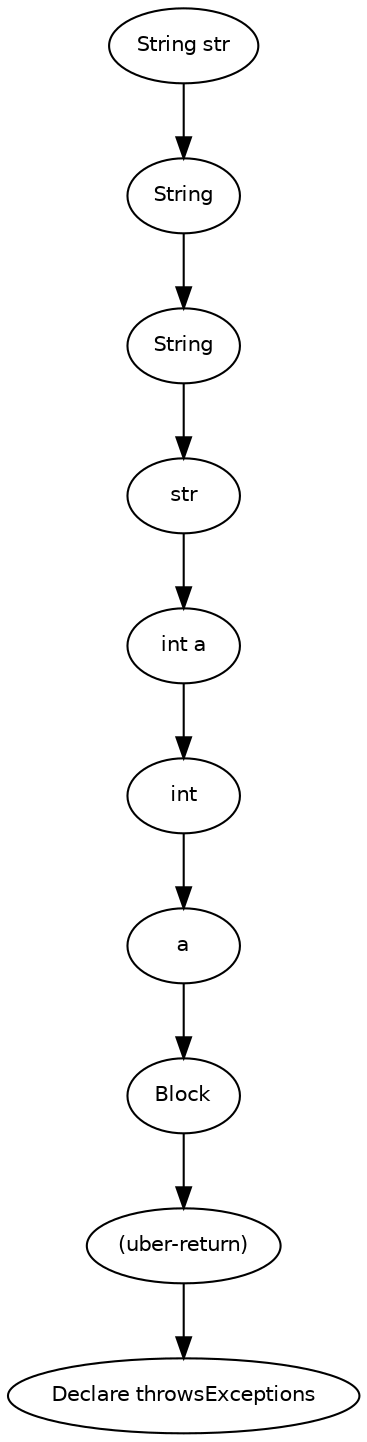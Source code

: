 digraph throwsExceptions {
  9 [
    label = int,
    fontname = Helvetica,
    fontsize = 10
  ];
  8 [
    label = "int a",
    fontname = Helvetica,
    fontsize = 10
  ];
  7 [
    label = str,
    fontname = Helvetica,
    fontsize = 10
  ];
  6 [
    label = String,
    fontname = Helvetica,
    fontsize = 10
  ];
  5 [
    label = String,
    fontname = Helvetica,
    fontsize = 10
  ];
  4 [
    label = "String str",
    fontname = Helvetica,
    fontsize = 10
  ];
  3 [
    label = "(uber-return)",
    fontname = Helvetica,
    fontsize = 10
  ];
  11 [
    label = Block,
    fontname = Helvetica,
    fontsize = 10
  ];
  10 [
    label = a,
    fontname = Helvetica,
    fontsize = 10
  ];
  0 [
    label = "Declare throwsExceptions",
    fontname = Helvetica,
    fontsize = 10
  ];
  3 -> 0 [
    label = ""
  ];
  9 -> 10 [
    label = ""
  ];
  5 -> 7 [
    label = ""
  ];
  11 -> 3 [
    label = ""
  ];
  8 -> 9 [
    label = ""
  ];
  6 -> 5 [
    label = ""
  ];
  10 -> 11 [
    label = ""
  ];
  7 -> 8 [
    label = ""
  ];
  4 -> 6 [
    label = ""
  ];
}
